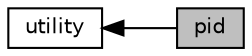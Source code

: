 digraph "pid"
{
  edge [fontname="Helvetica",fontsize="10",labelfontname="Helvetica",labelfontsize="10"];
  node [fontname="Helvetica",fontsize="10",shape=box];
  rankdir=LR;
  Node1 [label="pid",height=0.2,width=0.4,color="black", fillcolor="grey75", style="filled", fontcolor="black",tooltip="PID制御を提供する。"];
  Node2 [label="utility",height=0.2,width=0.4,color="black", fillcolor="white", style="filled",URL="$group__utility.html",tooltip="有用な機能群を提供する。"];
  Node2->Node1 [shape=plaintext, dir="back", style="solid"];
}
